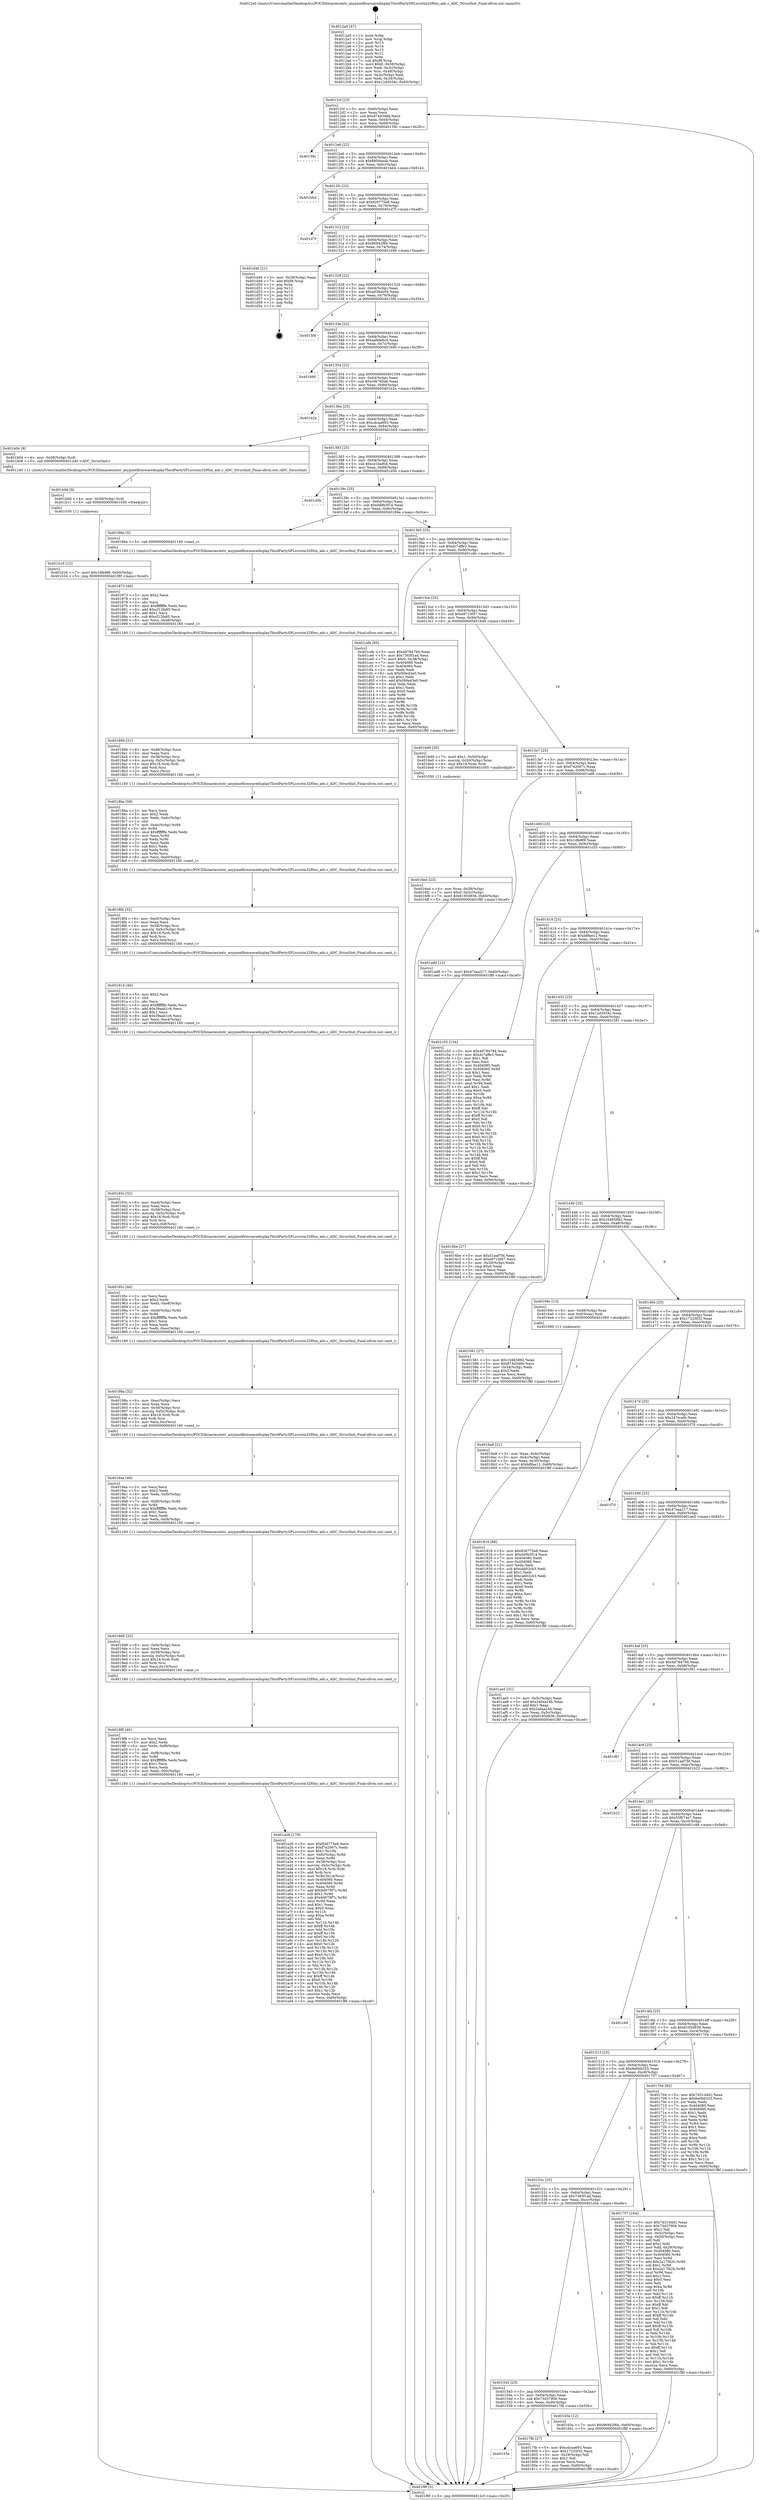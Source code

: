 digraph "0x4012a0" {
  label = "0x4012a0 (/mnt/c/Users/mathe/Desktop/tcc/POCII/binaries/extr_anypixelfirmwaredisplayThirdPartySPLsrcstm32f0xx_adc.c_ADC_StructInit_Final-ollvm.out::main(0))"
  labelloc = "t"
  node[shape=record]

  Entry [label="",width=0.3,height=0.3,shape=circle,fillcolor=black,style=filled]
  "0x4012cf" [label="{
     0x4012cf [23]\l
     | [instrs]\l
     &nbsp;&nbsp;0x4012cf \<+3\>: mov -0x60(%rbp),%eax\l
     &nbsp;&nbsp;0x4012d2 \<+2\>: mov %eax,%ecx\l
     &nbsp;&nbsp;0x4012d4 \<+6\>: sub $0x874d346b,%ecx\l
     &nbsp;&nbsp;0x4012da \<+3\>: mov %eax,-0x64(%rbp)\l
     &nbsp;&nbsp;0x4012dd \<+3\>: mov %ecx,-0x68(%rbp)\l
     &nbsp;&nbsp;0x4012e0 \<+6\>: je 000000000040159c \<main+0x2fc\>\l
  }"]
  "0x40159c" [label="{
     0x40159c\l
  }", style=dashed]
  "0x4012e6" [label="{
     0x4012e6 [22]\l
     | [instrs]\l
     &nbsp;&nbsp;0x4012e6 \<+5\>: jmp 00000000004012eb \<main+0x4b\>\l
     &nbsp;&nbsp;0x4012eb \<+3\>: mov -0x64(%rbp),%eax\l
     &nbsp;&nbsp;0x4012ee \<+5\>: sub $0x8809aeab,%eax\l
     &nbsp;&nbsp;0x4012f3 \<+3\>: mov %eax,-0x6c(%rbp)\l
     &nbsp;&nbsp;0x4012f6 \<+6\>: je 0000000000401bb4 \<main+0x914\>\l
  }"]
  Exit [label="",width=0.3,height=0.3,shape=circle,fillcolor=black,style=filled,peripheries=2]
  "0x401bb4" [label="{
     0x401bb4\l
  }", style=dashed]
  "0x4012fc" [label="{
     0x4012fc [22]\l
     | [instrs]\l
     &nbsp;&nbsp;0x4012fc \<+5\>: jmp 0000000000401301 \<main+0x61\>\l
     &nbsp;&nbsp;0x401301 \<+3\>: mov -0x64(%rbp),%eax\l
     &nbsp;&nbsp;0x401304 \<+5\>: sub $0x926775e8,%eax\l
     &nbsp;&nbsp;0x401309 \<+3\>: mov %eax,-0x70(%rbp)\l
     &nbsp;&nbsp;0x40130c \<+6\>: je 0000000000401d7f \<main+0xadf\>\l
  }"]
  "0x401b16" [label="{
     0x401b16 [12]\l
     | [instrs]\l
     &nbsp;&nbsp;0x401b16 \<+7\>: movl $0x1dfe8f9,-0x60(%rbp)\l
     &nbsp;&nbsp;0x401b1d \<+5\>: jmp 0000000000401f8f \<main+0xcef\>\l
  }"]
  "0x401d7f" [label="{
     0x401d7f\l
  }", style=dashed]
  "0x401312" [label="{
     0x401312 [22]\l
     | [instrs]\l
     &nbsp;&nbsp;0x401312 \<+5\>: jmp 0000000000401317 \<main+0x77\>\l
     &nbsp;&nbsp;0x401317 \<+3\>: mov -0x64(%rbp),%eax\l
     &nbsp;&nbsp;0x40131a \<+5\>: sub $0x96942f6b,%eax\l
     &nbsp;&nbsp;0x40131f \<+3\>: mov %eax,-0x74(%rbp)\l
     &nbsp;&nbsp;0x401322 \<+6\>: je 0000000000401d46 \<main+0xaa6\>\l
  }"]
  "0x401b0d" [label="{
     0x401b0d [9]\l
     | [instrs]\l
     &nbsp;&nbsp;0x401b0d \<+4\>: mov -0x58(%rbp),%rdi\l
     &nbsp;&nbsp;0x401b11 \<+5\>: call 0000000000401030 \<free@plt\>\l
     | [calls]\l
     &nbsp;&nbsp;0x401030 \{1\} (unknown)\l
  }"]
  "0x401d46" [label="{
     0x401d46 [21]\l
     | [instrs]\l
     &nbsp;&nbsp;0x401d46 \<+3\>: mov -0x38(%rbp),%eax\l
     &nbsp;&nbsp;0x401d49 \<+7\>: add $0xf8,%rsp\l
     &nbsp;&nbsp;0x401d50 \<+1\>: pop %rbx\l
     &nbsp;&nbsp;0x401d51 \<+2\>: pop %r12\l
     &nbsp;&nbsp;0x401d53 \<+2\>: pop %r13\l
     &nbsp;&nbsp;0x401d55 \<+2\>: pop %r14\l
     &nbsp;&nbsp;0x401d57 \<+2\>: pop %r15\l
     &nbsp;&nbsp;0x401d59 \<+1\>: pop %rbp\l
     &nbsp;&nbsp;0x401d5a \<+1\>: ret\l
  }"]
  "0x401328" [label="{
     0x401328 [22]\l
     | [instrs]\l
     &nbsp;&nbsp;0x401328 \<+5\>: jmp 000000000040132d \<main+0x8d\>\l
     &nbsp;&nbsp;0x40132d \<+3\>: mov -0x64(%rbp),%eax\l
     &nbsp;&nbsp;0x401330 \<+5\>: sub $0xa038ab04,%eax\l
     &nbsp;&nbsp;0x401335 \<+3\>: mov %eax,-0x78(%rbp)\l
     &nbsp;&nbsp;0x401338 \<+6\>: je 00000000004015f4 \<main+0x354\>\l
  }"]
  "0x401a26" [label="{
     0x401a26 [179]\l
     | [instrs]\l
     &nbsp;&nbsp;0x401a26 \<+5\>: mov $0x926775e8,%ecx\l
     &nbsp;&nbsp;0x401a2b \<+5\>: mov $0xf7e2067c,%edx\l
     &nbsp;&nbsp;0x401a30 \<+3\>: mov $0x1,%r10b\l
     &nbsp;&nbsp;0x401a33 \<+7\>: mov -0xfc(%rbp),%r8d\l
     &nbsp;&nbsp;0x401a3a \<+4\>: imul %eax,%r8d\l
     &nbsp;&nbsp;0x401a3e \<+4\>: mov -0x58(%rbp),%rsi\l
     &nbsp;&nbsp;0x401a42 \<+4\>: movslq -0x5c(%rbp),%rdi\l
     &nbsp;&nbsp;0x401a46 \<+4\>: imul $0x18,%rdi,%rdi\l
     &nbsp;&nbsp;0x401a4a \<+3\>: add %rdi,%rsi\l
     &nbsp;&nbsp;0x401a4d \<+4\>: mov %r8d,0x14(%rsi)\l
     &nbsp;&nbsp;0x401a51 \<+7\>: mov 0x404080,%eax\l
     &nbsp;&nbsp;0x401a58 \<+8\>: mov 0x404060,%r8d\l
     &nbsp;&nbsp;0x401a60 \<+3\>: mov %eax,%r9d\l
     &nbsp;&nbsp;0x401a63 \<+7\>: add $0x6d079f7c,%r9d\l
     &nbsp;&nbsp;0x401a6a \<+4\>: sub $0x1,%r9d\l
     &nbsp;&nbsp;0x401a6e \<+7\>: sub $0x6d079f7c,%r9d\l
     &nbsp;&nbsp;0x401a75 \<+4\>: imul %r9d,%eax\l
     &nbsp;&nbsp;0x401a79 \<+3\>: and $0x1,%eax\l
     &nbsp;&nbsp;0x401a7c \<+3\>: cmp $0x0,%eax\l
     &nbsp;&nbsp;0x401a7f \<+4\>: sete %r11b\l
     &nbsp;&nbsp;0x401a83 \<+4\>: cmp $0xa,%r8d\l
     &nbsp;&nbsp;0x401a87 \<+3\>: setl %bl\l
     &nbsp;&nbsp;0x401a8a \<+3\>: mov %r11b,%r14b\l
     &nbsp;&nbsp;0x401a8d \<+4\>: xor $0xff,%r14b\l
     &nbsp;&nbsp;0x401a91 \<+3\>: mov %bl,%r15b\l
     &nbsp;&nbsp;0x401a94 \<+4\>: xor $0xff,%r15b\l
     &nbsp;&nbsp;0x401a98 \<+4\>: xor $0x0,%r10b\l
     &nbsp;&nbsp;0x401a9c \<+3\>: mov %r14b,%r12b\l
     &nbsp;&nbsp;0x401a9f \<+4\>: and $0x0,%r12b\l
     &nbsp;&nbsp;0x401aa3 \<+3\>: and %r10b,%r11b\l
     &nbsp;&nbsp;0x401aa6 \<+3\>: mov %r15b,%r13b\l
     &nbsp;&nbsp;0x401aa9 \<+4\>: and $0x0,%r13b\l
     &nbsp;&nbsp;0x401aad \<+3\>: and %r10b,%bl\l
     &nbsp;&nbsp;0x401ab0 \<+3\>: or %r11b,%r12b\l
     &nbsp;&nbsp;0x401ab3 \<+3\>: or %bl,%r13b\l
     &nbsp;&nbsp;0x401ab6 \<+3\>: xor %r13b,%r12b\l
     &nbsp;&nbsp;0x401ab9 \<+3\>: or %r15b,%r14b\l
     &nbsp;&nbsp;0x401abc \<+4\>: xor $0xff,%r14b\l
     &nbsp;&nbsp;0x401ac0 \<+4\>: or $0x0,%r10b\l
     &nbsp;&nbsp;0x401ac4 \<+3\>: and %r10b,%r14b\l
     &nbsp;&nbsp;0x401ac7 \<+3\>: or %r14b,%r12b\l
     &nbsp;&nbsp;0x401aca \<+4\>: test $0x1,%r12b\l
     &nbsp;&nbsp;0x401ace \<+3\>: cmovne %edx,%ecx\l
     &nbsp;&nbsp;0x401ad1 \<+3\>: mov %ecx,-0x60(%rbp)\l
     &nbsp;&nbsp;0x401ad4 \<+5\>: jmp 0000000000401f8f \<main+0xcef\>\l
  }"]
  "0x4015f4" [label="{
     0x4015f4\l
  }", style=dashed]
  "0x40133e" [label="{
     0x40133e [22]\l
     | [instrs]\l
     &nbsp;&nbsp;0x40133e \<+5\>: jmp 0000000000401343 \<main+0xa3\>\l
     &nbsp;&nbsp;0x401343 \<+3\>: mov -0x64(%rbp),%eax\l
     &nbsp;&nbsp;0x401346 \<+5\>: sub $0xaa9da6c4,%eax\l
     &nbsp;&nbsp;0x40134b \<+3\>: mov %eax,-0x7c(%rbp)\l
     &nbsp;&nbsp;0x40134e \<+6\>: je 0000000000401690 \<main+0x3f0\>\l
  }"]
  "0x4019f8" [label="{
     0x4019f8 [46]\l
     | [instrs]\l
     &nbsp;&nbsp;0x4019f8 \<+2\>: xor %ecx,%ecx\l
     &nbsp;&nbsp;0x4019fa \<+5\>: mov $0x2,%edx\l
     &nbsp;&nbsp;0x4019ff \<+6\>: mov %edx,-0xf8(%rbp)\l
     &nbsp;&nbsp;0x401a05 \<+1\>: cltd\l
     &nbsp;&nbsp;0x401a06 \<+7\>: mov -0xf8(%rbp),%r8d\l
     &nbsp;&nbsp;0x401a0d \<+3\>: idiv %r8d\l
     &nbsp;&nbsp;0x401a10 \<+6\>: imul $0xfffffffe,%edx,%edx\l
     &nbsp;&nbsp;0x401a16 \<+3\>: sub $0x1,%ecx\l
     &nbsp;&nbsp;0x401a19 \<+2\>: sub %ecx,%edx\l
     &nbsp;&nbsp;0x401a1b \<+6\>: mov %edx,-0xfc(%rbp)\l
     &nbsp;&nbsp;0x401a21 \<+5\>: call 0000000000401160 \<next_i\>\l
     | [calls]\l
     &nbsp;&nbsp;0x401160 \{1\} (/mnt/c/Users/mathe/Desktop/tcc/POCII/binaries/extr_anypixelfirmwaredisplayThirdPartySPLsrcstm32f0xx_adc.c_ADC_StructInit_Final-ollvm.out::next_i)\l
  }"]
  "0x401690" [label="{
     0x401690\l
  }", style=dashed]
  "0x401354" [label="{
     0x401354 [22]\l
     | [instrs]\l
     &nbsp;&nbsp;0x401354 \<+5\>: jmp 0000000000401359 \<main+0xb9\>\l
     &nbsp;&nbsp;0x401359 \<+3\>: mov -0x64(%rbp),%eax\l
     &nbsp;&nbsp;0x40135c \<+5\>: sub $0xc6b785eb,%eax\l
     &nbsp;&nbsp;0x401361 \<+3\>: mov %eax,-0x80(%rbp)\l
     &nbsp;&nbsp;0x401364 \<+6\>: je 0000000000401b2e \<main+0x88e\>\l
  }"]
  "0x4019d8" [label="{
     0x4019d8 [32]\l
     | [instrs]\l
     &nbsp;&nbsp;0x4019d8 \<+6\>: mov -0xf4(%rbp),%ecx\l
     &nbsp;&nbsp;0x4019de \<+3\>: imul %eax,%ecx\l
     &nbsp;&nbsp;0x4019e1 \<+4\>: mov -0x58(%rbp),%rsi\l
     &nbsp;&nbsp;0x4019e5 \<+4\>: movslq -0x5c(%rbp),%rdi\l
     &nbsp;&nbsp;0x4019e9 \<+4\>: imul $0x18,%rdi,%rdi\l
     &nbsp;&nbsp;0x4019ed \<+3\>: add %rdi,%rsi\l
     &nbsp;&nbsp;0x4019f0 \<+3\>: mov %ecx,0x10(%rsi)\l
     &nbsp;&nbsp;0x4019f3 \<+5\>: call 0000000000401160 \<next_i\>\l
     | [calls]\l
     &nbsp;&nbsp;0x401160 \{1\} (/mnt/c/Users/mathe/Desktop/tcc/POCII/binaries/extr_anypixelfirmwaredisplayThirdPartySPLsrcstm32f0xx_adc.c_ADC_StructInit_Final-ollvm.out::next_i)\l
  }"]
  "0x401b2e" [label="{
     0x401b2e\l
  }", style=dashed]
  "0x40136a" [label="{
     0x40136a [25]\l
     | [instrs]\l
     &nbsp;&nbsp;0x40136a \<+5\>: jmp 000000000040136f \<main+0xcf\>\l
     &nbsp;&nbsp;0x40136f \<+3\>: mov -0x64(%rbp),%eax\l
     &nbsp;&nbsp;0x401372 \<+5\>: sub $0xcdcaa693,%eax\l
     &nbsp;&nbsp;0x401377 \<+6\>: mov %eax,-0x84(%rbp)\l
     &nbsp;&nbsp;0x40137d \<+6\>: je 0000000000401b04 \<main+0x864\>\l
  }"]
  "0x4019aa" [label="{
     0x4019aa [46]\l
     | [instrs]\l
     &nbsp;&nbsp;0x4019aa \<+2\>: xor %ecx,%ecx\l
     &nbsp;&nbsp;0x4019ac \<+5\>: mov $0x2,%edx\l
     &nbsp;&nbsp;0x4019b1 \<+6\>: mov %edx,-0xf0(%rbp)\l
     &nbsp;&nbsp;0x4019b7 \<+1\>: cltd\l
     &nbsp;&nbsp;0x4019b8 \<+7\>: mov -0xf0(%rbp),%r8d\l
     &nbsp;&nbsp;0x4019bf \<+3\>: idiv %r8d\l
     &nbsp;&nbsp;0x4019c2 \<+6\>: imul $0xfffffffe,%edx,%edx\l
     &nbsp;&nbsp;0x4019c8 \<+3\>: sub $0x1,%ecx\l
     &nbsp;&nbsp;0x4019cb \<+2\>: sub %ecx,%edx\l
     &nbsp;&nbsp;0x4019cd \<+6\>: mov %edx,-0xf4(%rbp)\l
     &nbsp;&nbsp;0x4019d3 \<+5\>: call 0000000000401160 \<next_i\>\l
     | [calls]\l
     &nbsp;&nbsp;0x401160 \{1\} (/mnt/c/Users/mathe/Desktop/tcc/POCII/binaries/extr_anypixelfirmwaredisplayThirdPartySPLsrcstm32f0xx_adc.c_ADC_StructInit_Final-ollvm.out::next_i)\l
  }"]
  "0x401b04" [label="{
     0x401b04 [9]\l
     | [instrs]\l
     &nbsp;&nbsp;0x401b04 \<+4\>: mov -0x58(%rbp),%rdi\l
     &nbsp;&nbsp;0x401b08 \<+5\>: call 0000000000401240 \<ADC_StructInit\>\l
     | [calls]\l
     &nbsp;&nbsp;0x401240 \{1\} (/mnt/c/Users/mathe/Desktop/tcc/POCII/binaries/extr_anypixelfirmwaredisplayThirdPartySPLsrcstm32f0xx_adc.c_ADC_StructInit_Final-ollvm.out::ADC_StructInit)\l
  }"]
  "0x401383" [label="{
     0x401383 [25]\l
     | [instrs]\l
     &nbsp;&nbsp;0x401383 \<+5\>: jmp 0000000000401388 \<main+0xe8\>\l
     &nbsp;&nbsp;0x401388 \<+3\>: mov -0x64(%rbp),%eax\l
     &nbsp;&nbsp;0x40138b \<+5\>: sub $0xce1ba9cb,%eax\l
     &nbsp;&nbsp;0x401390 \<+6\>: mov %eax,-0x88(%rbp)\l
     &nbsp;&nbsp;0x401396 \<+6\>: je 0000000000401d5b \<main+0xabb\>\l
  }"]
  "0x40198a" [label="{
     0x40198a [32]\l
     | [instrs]\l
     &nbsp;&nbsp;0x40198a \<+6\>: mov -0xec(%rbp),%ecx\l
     &nbsp;&nbsp;0x401990 \<+3\>: imul %eax,%ecx\l
     &nbsp;&nbsp;0x401993 \<+4\>: mov -0x58(%rbp),%rsi\l
     &nbsp;&nbsp;0x401997 \<+4\>: movslq -0x5c(%rbp),%rdi\l
     &nbsp;&nbsp;0x40199b \<+4\>: imul $0x18,%rdi,%rdi\l
     &nbsp;&nbsp;0x40199f \<+3\>: add %rdi,%rsi\l
     &nbsp;&nbsp;0x4019a2 \<+3\>: mov %ecx,0xc(%rsi)\l
     &nbsp;&nbsp;0x4019a5 \<+5\>: call 0000000000401160 \<next_i\>\l
     | [calls]\l
     &nbsp;&nbsp;0x401160 \{1\} (/mnt/c/Users/mathe/Desktop/tcc/POCII/binaries/extr_anypixelfirmwaredisplayThirdPartySPLsrcstm32f0xx_adc.c_ADC_StructInit_Final-ollvm.out::next_i)\l
  }"]
  "0x401d5b" [label="{
     0x401d5b\l
  }", style=dashed]
  "0x40139c" [label="{
     0x40139c [25]\l
     | [instrs]\l
     &nbsp;&nbsp;0x40139c \<+5\>: jmp 00000000004013a1 \<main+0x101\>\l
     &nbsp;&nbsp;0x4013a1 \<+3\>: mov -0x64(%rbp),%eax\l
     &nbsp;&nbsp;0x4013a4 \<+5\>: sub $0xd49b5f14,%eax\l
     &nbsp;&nbsp;0x4013a9 \<+6\>: mov %eax,-0x8c(%rbp)\l
     &nbsp;&nbsp;0x4013af \<+6\>: je 000000000040186e \<main+0x5ce\>\l
  }"]
  "0x40195c" [label="{
     0x40195c [46]\l
     | [instrs]\l
     &nbsp;&nbsp;0x40195c \<+2\>: xor %ecx,%ecx\l
     &nbsp;&nbsp;0x40195e \<+5\>: mov $0x2,%edx\l
     &nbsp;&nbsp;0x401963 \<+6\>: mov %edx,-0xe8(%rbp)\l
     &nbsp;&nbsp;0x401969 \<+1\>: cltd\l
     &nbsp;&nbsp;0x40196a \<+7\>: mov -0xe8(%rbp),%r8d\l
     &nbsp;&nbsp;0x401971 \<+3\>: idiv %r8d\l
     &nbsp;&nbsp;0x401974 \<+6\>: imul $0xfffffffe,%edx,%edx\l
     &nbsp;&nbsp;0x40197a \<+3\>: sub $0x1,%ecx\l
     &nbsp;&nbsp;0x40197d \<+2\>: sub %ecx,%edx\l
     &nbsp;&nbsp;0x40197f \<+6\>: mov %edx,-0xec(%rbp)\l
     &nbsp;&nbsp;0x401985 \<+5\>: call 0000000000401160 \<next_i\>\l
     | [calls]\l
     &nbsp;&nbsp;0x401160 \{1\} (/mnt/c/Users/mathe/Desktop/tcc/POCII/binaries/extr_anypixelfirmwaredisplayThirdPartySPLsrcstm32f0xx_adc.c_ADC_StructInit_Final-ollvm.out::next_i)\l
  }"]
  "0x40186e" [label="{
     0x40186e [5]\l
     | [instrs]\l
     &nbsp;&nbsp;0x40186e \<+5\>: call 0000000000401160 \<next_i\>\l
     | [calls]\l
     &nbsp;&nbsp;0x401160 \{1\} (/mnt/c/Users/mathe/Desktop/tcc/POCII/binaries/extr_anypixelfirmwaredisplayThirdPartySPLsrcstm32f0xx_adc.c_ADC_StructInit_Final-ollvm.out::next_i)\l
  }"]
  "0x4013b5" [label="{
     0x4013b5 [25]\l
     | [instrs]\l
     &nbsp;&nbsp;0x4013b5 \<+5\>: jmp 00000000004013ba \<main+0x11a\>\l
     &nbsp;&nbsp;0x4013ba \<+3\>: mov -0x64(%rbp),%eax\l
     &nbsp;&nbsp;0x4013bd \<+5\>: sub $0xdc7affe3,%eax\l
     &nbsp;&nbsp;0x4013c2 \<+6\>: mov %eax,-0x90(%rbp)\l
     &nbsp;&nbsp;0x4013c8 \<+6\>: je 0000000000401cdb \<main+0xa3b\>\l
  }"]
  "0x40193c" [label="{
     0x40193c [32]\l
     | [instrs]\l
     &nbsp;&nbsp;0x40193c \<+6\>: mov -0xe4(%rbp),%ecx\l
     &nbsp;&nbsp;0x401942 \<+3\>: imul %eax,%ecx\l
     &nbsp;&nbsp;0x401945 \<+4\>: mov -0x58(%rbp),%rsi\l
     &nbsp;&nbsp;0x401949 \<+4\>: movslq -0x5c(%rbp),%rdi\l
     &nbsp;&nbsp;0x40194d \<+4\>: imul $0x18,%rdi,%rdi\l
     &nbsp;&nbsp;0x401951 \<+3\>: add %rdi,%rsi\l
     &nbsp;&nbsp;0x401954 \<+3\>: mov %ecx,0x8(%rsi)\l
     &nbsp;&nbsp;0x401957 \<+5\>: call 0000000000401160 \<next_i\>\l
     | [calls]\l
     &nbsp;&nbsp;0x401160 \{1\} (/mnt/c/Users/mathe/Desktop/tcc/POCII/binaries/extr_anypixelfirmwaredisplayThirdPartySPLsrcstm32f0xx_adc.c_ADC_StructInit_Final-ollvm.out::next_i)\l
  }"]
  "0x401cdb" [label="{
     0x401cdb [95]\l
     | [instrs]\l
     &nbsp;&nbsp;0x401cdb \<+5\>: mov $0x48784794,%eax\l
     &nbsp;&nbsp;0x401ce0 \<+5\>: mov $0x7365f1ad,%ecx\l
     &nbsp;&nbsp;0x401ce5 \<+7\>: movl $0x0,-0x38(%rbp)\l
     &nbsp;&nbsp;0x401cec \<+7\>: mov 0x404080,%edx\l
     &nbsp;&nbsp;0x401cf3 \<+7\>: mov 0x404060,%esi\l
     &nbsp;&nbsp;0x401cfa \<+2\>: mov %edx,%edi\l
     &nbsp;&nbsp;0x401cfc \<+6\>: sub $0xf49e43e0,%edi\l
     &nbsp;&nbsp;0x401d02 \<+3\>: sub $0x1,%edi\l
     &nbsp;&nbsp;0x401d05 \<+6\>: add $0xf49e43e0,%edi\l
     &nbsp;&nbsp;0x401d0b \<+3\>: imul %edi,%edx\l
     &nbsp;&nbsp;0x401d0e \<+3\>: and $0x1,%edx\l
     &nbsp;&nbsp;0x401d11 \<+3\>: cmp $0x0,%edx\l
     &nbsp;&nbsp;0x401d14 \<+4\>: sete %r8b\l
     &nbsp;&nbsp;0x401d18 \<+3\>: cmp $0xa,%esi\l
     &nbsp;&nbsp;0x401d1b \<+4\>: setl %r9b\l
     &nbsp;&nbsp;0x401d1f \<+3\>: mov %r8b,%r10b\l
     &nbsp;&nbsp;0x401d22 \<+3\>: and %r9b,%r10b\l
     &nbsp;&nbsp;0x401d25 \<+3\>: xor %r9b,%r8b\l
     &nbsp;&nbsp;0x401d28 \<+3\>: or %r8b,%r10b\l
     &nbsp;&nbsp;0x401d2b \<+4\>: test $0x1,%r10b\l
     &nbsp;&nbsp;0x401d2f \<+3\>: cmovne %ecx,%eax\l
     &nbsp;&nbsp;0x401d32 \<+3\>: mov %eax,-0x60(%rbp)\l
     &nbsp;&nbsp;0x401d35 \<+5\>: jmp 0000000000401f8f \<main+0xcef\>\l
  }"]
  "0x4013ce" [label="{
     0x4013ce [25]\l
     | [instrs]\l
     &nbsp;&nbsp;0x4013ce \<+5\>: jmp 00000000004013d3 \<main+0x133\>\l
     &nbsp;&nbsp;0x4013d3 \<+3\>: mov -0x64(%rbp),%eax\l
     &nbsp;&nbsp;0x4013d6 \<+5\>: sub $0xe9710f47,%eax\l
     &nbsp;&nbsp;0x4013db \<+6\>: mov %eax,-0x94(%rbp)\l
     &nbsp;&nbsp;0x4013e1 \<+6\>: je 00000000004016d9 \<main+0x439\>\l
  }"]
  "0x401914" [label="{
     0x401914 [40]\l
     | [instrs]\l
     &nbsp;&nbsp;0x401914 \<+5\>: mov $0x2,%ecx\l
     &nbsp;&nbsp;0x401919 \<+1\>: cltd\l
     &nbsp;&nbsp;0x40191a \<+2\>: idiv %ecx\l
     &nbsp;&nbsp;0x40191c \<+6\>: imul $0xfffffffe,%edx,%ecx\l
     &nbsp;&nbsp;0x401922 \<+6\>: add $0x39aab1c6,%ecx\l
     &nbsp;&nbsp;0x401928 \<+3\>: add $0x1,%ecx\l
     &nbsp;&nbsp;0x40192b \<+6\>: sub $0x39aab1c6,%ecx\l
     &nbsp;&nbsp;0x401931 \<+6\>: mov %ecx,-0xe4(%rbp)\l
     &nbsp;&nbsp;0x401937 \<+5\>: call 0000000000401160 \<next_i\>\l
     | [calls]\l
     &nbsp;&nbsp;0x401160 \{1\} (/mnt/c/Users/mathe/Desktop/tcc/POCII/binaries/extr_anypixelfirmwaredisplayThirdPartySPLsrcstm32f0xx_adc.c_ADC_StructInit_Final-ollvm.out::next_i)\l
  }"]
  "0x4016d9" [label="{
     0x4016d9 [20]\l
     | [instrs]\l
     &nbsp;&nbsp;0x4016d9 \<+7\>: movl $0x1,-0x50(%rbp)\l
     &nbsp;&nbsp;0x4016e0 \<+4\>: movslq -0x50(%rbp),%rax\l
     &nbsp;&nbsp;0x4016e4 \<+4\>: imul $0x18,%rax,%rdi\l
     &nbsp;&nbsp;0x4016e8 \<+5\>: call 0000000000401050 \<malloc@plt\>\l
     | [calls]\l
     &nbsp;&nbsp;0x401050 \{1\} (unknown)\l
  }"]
  "0x4013e7" [label="{
     0x4013e7 [25]\l
     | [instrs]\l
     &nbsp;&nbsp;0x4013e7 \<+5\>: jmp 00000000004013ec \<main+0x14c\>\l
     &nbsp;&nbsp;0x4013ec \<+3\>: mov -0x64(%rbp),%eax\l
     &nbsp;&nbsp;0x4013ef \<+5\>: sub $0xf7e2067c,%eax\l
     &nbsp;&nbsp;0x4013f4 \<+6\>: mov %eax,-0x98(%rbp)\l
     &nbsp;&nbsp;0x4013fa \<+6\>: je 0000000000401ad9 \<main+0x839\>\l
  }"]
  "0x4018f4" [label="{
     0x4018f4 [32]\l
     | [instrs]\l
     &nbsp;&nbsp;0x4018f4 \<+6\>: mov -0xe0(%rbp),%ecx\l
     &nbsp;&nbsp;0x4018fa \<+3\>: imul %eax,%ecx\l
     &nbsp;&nbsp;0x4018fd \<+4\>: mov -0x58(%rbp),%rsi\l
     &nbsp;&nbsp;0x401901 \<+4\>: movslq -0x5c(%rbp),%rdi\l
     &nbsp;&nbsp;0x401905 \<+4\>: imul $0x18,%rdi,%rdi\l
     &nbsp;&nbsp;0x401909 \<+3\>: add %rdi,%rsi\l
     &nbsp;&nbsp;0x40190c \<+3\>: mov %ecx,0x4(%rsi)\l
     &nbsp;&nbsp;0x40190f \<+5\>: call 0000000000401160 \<next_i\>\l
     | [calls]\l
     &nbsp;&nbsp;0x401160 \{1\} (/mnt/c/Users/mathe/Desktop/tcc/POCII/binaries/extr_anypixelfirmwaredisplayThirdPartySPLsrcstm32f0xx_adc.c_ADC_StructInit_Final-ollvm.out::next_i)\l
  }"]
  "0x401ad9" [label="{
     0x401ad9 [12]\l
     | [instrs]\l
     &nbsp;&nbsp;0x401ad9 \<+7\>: movl $0x47eaa217,-0x60(%rbp)\l
     &nbsp;&nbsp;0x401ae0 \<+5\>: jmp 0000000000401f8f \<main+0xcef\>\l
  }"]
  "0x401400" [label="{
     0x401400 [25]\l
     | [instrs]\l
     &nbsp;&nbsp;0x401400 \<+5\>: jmp 0000000000401405 \<main+0x165\>\l
     &nbsp;&nbsp;0x401405 \<+3\>: mov -0x64(%rbp),%eax\l
     &nbsp;&nbsp;0x401408 \<+5\>: sub $0x1dfe8f9,%eax\l
     &nbsp;&nbsp;0x40140d \<+6\>: mov %eax,-0x9c(%rbp)\l
     &nbsp;&nbsp;0x401413 \<+6\>: je 0000000000401c55 \<main+0x9b5\>\l
  }"]
  "0x4018ba" [label="{
     0x4018ba [58]\l
     | [instrs]\l
     &nbsp;&nbsp;0x4018ba \<+2\>: xor %ecx,%ecx\l
     &nbsp;&nbsp;0x4018bc \<+5\>: mov $0x2,%edx\l
     &nbsp;&nbsp;0x4018c1 \<+6\>: mov %edx,-0xdc(%rbp)\l
     &nbsp;&nbsp;0x4018c7 \<+1\>: cltd\l
     &nbsp;&nbsp;0x4018c8 \<+7\>: mov -0xdc(%rbp),%r8d\l
     &nbsp;&nbsp;0x4018cf \<+3\>: idiv %r8d\l
     &nbsp;&nbsp;0x4018d2 \<+6\>: imul $0xfffffffe,%edx,%edx\l
     &nbsp;&nbsp;0x4018d8 \<+3\>: mov %ecx,%r9d\l
     &nbsp;&nbsp;0x4018db \<+3\>: sub %edx,%r9d\l
     &nbsp;&nbsp;0x4018de \<+2\>: mov %ecx,%edx\l
     &nbsp;&nbsp;0x4018e0 \<+3\>: sub $0x1,%edx\l
     &nbsp;&nbsp;0x4018e3 \<+3\>: add %edx,%r9d\l
     &nbsp;&nbsp;0x4018e6 \<+3\>: sub %r9d,%ecx\l
     &nbsp;&nbsp;0x4018e9 \<+6\>: mov %ecx,-0xe0(%rbp)\l
     &nbsp;&nbsp;0x4018ef \<+5\>: call 0000000000401160 \<next_i\>\l
     | [calls]\l
     &nbsp;&nbsp;0x401160 \{1\} (/mnt/c/Users/mathe/Desktop/tcc/POCII/binaries/extr_anypixelfirmwaredisplayThirdPartySPLsrcstm32f0xx_adc.c_ADC_StructInit_Final-ollvm.out::next_i)\l
  }"]
  "0x401c55" [label="{
     0x401c55 [134]\l
     | [instrs]\l
     &nbsp;&nbsp;0x401c55 \<+5\>: mov $0x48784794,%eax\l
     &nbsp;&nbsp;0x401c5a \<+5\>: mov $0xdc7affe3,%ecx\l
     &nbsp;&nbsp;0x401c5f \<+2\>: mov $0x1,%dl\l
     &nbsp;&nbsp;0x401c61 \<+2\>: xor %esi,%esi\l
     &nbsp;&nbsp;0x401c63 \<+7\>: mov 0x404080,%edi\l
     &nbsp;&nbsp;0x401c6a \<+8\>: mov 0x404060,%r8d\l
     &nbsp;&nbsp;0x401c72 \<+3\>: sub $0x1,%esi\l
     &nbsp;&nbsp;0x401c75 \<+3\>: mov %edi,%r9d\l
     &nbsp;&nbsp;0x401c78 \<+3\>: add %esi,%r9d\l
     &nbsp;&nbsp;0x401c7b \<+4\>: imul %r9d,%edi\l
     &nbsp;&nbsp;0x401c7f \<+3\>: and $0x1,%edi\l
     &nbsp;&nbsp;0x401c82 \<+3\>: cmp $0x0,%edi\l
     &nbsp;&nbsp;0x401c85 \<+4\>: sete %r10b\l
     &nbsp;&nbsp;0x401c89 \<+4\>: cmp $0xa,%r8d\l
     &nbsp;&nbsp;0x401c8d \<+4\>: setl %r11b\l
     &nbsp;&nbsp;0x401c91 \<+3\>: mov %r10b,%bl\l
     &nbsp;&nbsp;0x401c94 \<+3\>: xor $0xff,%bl\l
     &nbsp;&nbsp;0x401c97 \<+3\>: mov %r11b,%r14b\l
     &nbsp;&nbsp;0x401c9a \<+4\>: xor $0xff,%r14b\l
     &nbsp;&nbsp;0x401c9e \<+3\>: xor $0x0,%dl\l
     &nbsp;&nbsp;0x401ca1 \<+3\>: mov %bl,%r15b\l
     &nbsp;&nbsp;0x401ca4 \<+4\>: and $0x0,%r15b\l
     &nbsp;&nbsp;0x401ca8 \<+3\>: and %dl,%r10b\l
     &nbsp;&nbsp;0x401cab \<+3\>: mov %r14b,%r12b\l
     &nbsp;&nbsp;0x401cae \<+4\>: and $0x0,%r12b\l
     &nbsp;&nbsp;0x401cb2 \<+3\>: and %dl,%r11b\l
     &nbsp;&nbsp;0x401cb5 \<+3\>: or %r10b,%r15b\l
     &nbsp;&nbsp;0x401cb8 \<+3\>: or %r11b,%r12b\l
     &nbsp;&nbsp;0x401cbb \<+3\>: xor %r12b,%r15b\l
     &nbsp;&nbsp;0x401cbe \<+3\>: or %r14b,%bl\l
     &nbsp;&nbsp;0x401cc1 \<+3\>: xor $0xff,%bl\l
     &nbsp;&nbsp;0x401cc4 \<+3\>: or $0x0,%dl\l
     &nbsp;&nbsp;0x401cc7 \<+2\>: and %dl,%bl\l
     &nbsp;&nbsp;0x401cc9 \<+3\>: or %bl,%r15b\l
     &nbsp;&nbsp;0x401ccc \<+4\>: test $0x1,%r15b\l
     &nbsp;&nbsp;0x401cd0 \<+3\>: cmovne %ecx,%eax\l
     &nbsp;&nbsp;0x401cd3 \<+3\>: mov %eax,-0x60(%rbp)\l
     &nbsp;&nbsp;0x401cd6 \<+5\>: jmp 0000000000401f8f \<main+0xcef\>\l
  }"]
  "0x401419" [label="{
     0x401419 [25]\l
     | [instrs]\l
     &nbsp;&nbsp;0x401419 \<+5\>: jmp 000000000040141e \<main+0x17e\>\l
     &nbsp;&nbsp;0x40141e \<+3\>: mov -0x64(%rbp),%eax\l
     &nbsp;&nbsp;0x401421 \<+5\>: sub $0xb8fae12,%eax\l
     &nbsp;&nbsp;0x401426 \<+6\>: mov %eax,-0xa0(%rbp)\l
     &nbsp;&nbsp;0x40142c \<+6\>: je 00000000004016be \<main+0x41e\>\l
  }"]
  "0x40189b" [label="{
     0x40189b [31]\l
     | [instrs]\l
     &nbsp;&nbsp;0x40189b \<+6\>: mov -0xd8(%rbp),%ecx\l
     &nbsp;&nbsp;0x4018a1 \<+3\>: imul %eax,%ecx\l
     &nbsp;&nbsp;0x4018a4 \<+4\>: mov -0x58(%rbp),%rsi\l
     &nbsp;&nbsp;0x4018a8 \<+4\>: movslq -0x5c(%rbp),%rdi\l
     &nbsp;&nbsp;0x4018ac \<+4\>: imul $0x18,%rdi,%rdi\l
     &nbsp;&nbsp;0x4018b0 \<+3\>: add %rdi,%rsi\l
     &nbsp;&nbsp;0x4018b3 \<+2\>: mov %ecx,(%rsi)\l
     &nbsp;&nbsp;0x4018b5 \<+5\>: call 0000000000401160 \<next_i\>\l
     | [calls]\l
     &nbsp;&nbsp;0x401160 \{1\} (/mnt/c/Users/mathe/Desktop/tcc/POCII/binaries/extr_anypixelfirmwaredisplayThirdPartySPLsrcstm32f0xx_adc.c_ADC_StructInit_Final-ollvm.out::next_i)\l
  }"]
  "0x4016be" [label="{
     0x4016be [27]\l
     | [instrs]\l
     &nbsp;&nbsp;0x4016be \<+5\>: mov $0x51aaf7fd,%eax\l
     &nbsp;&nbsp;0x4016c3 \<+5\>: mov $0xe9710f47,%ecx\l
     &nbsp;&nbsp;0x4016c8 \<+3\>: mov -0x30(%rbp),%edx\l
     &nbsp;&nbsp;0x4016cb \<+3\>: cmp $0x0,%edx\l
     &nbsp;&nbsp;0x4016ce \<+3\>: cmove %ecx,%eax\l
     &nbsp;&nbsp;0x4016d1 \<+3\>: mov %eax,-0x60(%rbp)\l
     &nbsp;&nbsp;0x4016d4 \<+5\>: jmp 0000000000401f8f \<main+0xcef\>\l
  }"]
  "0x401432" [label="{
     0x401432 [25]\l
     | [instrs]\l
     &nbsp;&nbsp;0x401432 \<+5\>: jmp 0000000000401437 \<main+0x197\>\l
     &nbsp;&nbsp;0x401437 \<+3\>: mov -0x64(%rbp),%eax\l
     &nbsp;&nbsp;0x40143a \<+5\>: sub $0x12d3034c,%eax\l
     &nbsp;&nbsp;0x40143f \<+6\>: mov %eax,-0xa4(%rbp)\l
     &nbsp;&nbsp;0x401445 \<+6\>: je 0000000000401581 \<main+0x2e1\>\l
  }"]
  "0x401873" [label="{
     0x401873 [40]\l
     | [instrs]\l
     &nbsp;&nbsp;0x401873 \<+5\>: mov $0x2,%ecx\l
     &nbsp;&nbsp;0x401878 \<+1\>: cltd\l
     &nbsp;&nbsp;0x401879 \<+2\>: idiv %ecx\l
     &nbsp;&nbsp;0x40187b \<+6\>: imul $0xfffffffe,%edx,%ecx\l
     &nbsp;&nbsp;0x401881 \<+6\>: add $0xcf12fa85,%ecx\l
     &nbsp;&nbsp;0x401887 \<+3\>: add $0x1,%ecx\l
     &nbsp;&nbsp;0x40188a \<+6\>: sub $0xcf12fa85,%ecx\l
     &nbsp;&nbsp;0x401890 \<+6\>: mov %ecx,-0xd8(%rbp)\l
     &nbsp;&nbsp;0x401896 \<+5\>: call 0000000000401160 \<next_i\>\l
     | [calls]\l
     &nbsp;&nbsp;0x401160 \{1\} (/mnt/c/Users/mathe/Desktop/tcc/POCII/binaries/extr_anypixelfirmwaredisplayThirdPartySPLsrcstm32f0xx_adc.c_ADC_StructInit_Final-ollvm.out::next_i)\l
  }"]
  "0x401581" [label="{
     0x401581 [27]\l
     | [instrs]\l
     &nbsp;&nbsp;0x401581 \<+5\>: mov $0x16465882,%eax\l
     &nbsp;&nbsp;0x401586 \<+5\>: mov $0x874d346b,%ecx\l
     &nbsp;&nbsp;0x40158b \<+3\>: mov -0x34(%rbp),%edx\l
     &nbsp;&nbsp;0x40158e \<+3\>: cmp $0x2,%edx\l
     &nbsp;&nbsp;0x401591 \<+3\>: cmovne %ecx,%eax\l
     &nbsp;&nbsp;0x401594 \<+3\>: mov %eax,-0x60(%rbp)\l
     &nbsp;&nbsp;0x401597 \<+5\>: jmp 0000000000401f8f \<main+0xcef\>\l
  }"]
  "0x40144b" [label="{
     0x40144b [25]\l
     | [instrs]\l
     &nbsp;&nbsp;0x40144b \<+5\>: jmp 0000000000401450 \<main+0x1b0\>\l
     &nbsp;&nbsp;0x401450 \<+3\>: mov -0x64(%rbp),%eax\l
     &nbsp;&nbsp;0x401453 \<+5\>: sub $0x16465882,%eax\l
     &nbsp;&nbsp;0x401458 \<+6\>: mov %eax,-0xa8(%rbp)\l
     &nbsp;&nbsp;0x40145e \<+6\>: je 000000000040169c \<main+0x3fc\>\l
  }"]
  "0x401f8f" [label="{
     0x401f8f [5]\l
     | [instrs]\l
     &nbsp;&nbsp;0x401f8f \<+5\>: jmp 00000000004012cf \<main+0x2f\>\l
  }"]
  "0x4012a0" [label="{
     0x4012a0 [47]\l
     | [instrs]\l
     &nbsp;&nbsp;0x4012a0 \<+1\>: push %rbp\l
     &nbsp;&nbsp;0x4012a1 \<+3\>: mov %rsp,%rbp\l
     &nbsp;&nbsp;0x4012a4 \<+2\>: push %r15\l
     &nbsp;&nbsp;0x4012a6 \<+2\>: push %r14\l
     &nbsp;&nbsp;0x4012a8 \<+2\>: push %r13\l
     &nbsp;&nbsp;0x4012aa \<+2\>: push %r12\l
     &nbsp;&nbsp;0x4012ac \<+1\>: push %rbx\l
     &nbsp;&nbsp;0x4012ad \<+7\>: sub $0xf8,%rsp\l
     &nbsp;&nbsp;0x4012b4 \<+7\>: movl $0x0,-0x38(%rbp)\l
     &nbsp;&nbsp;0x4012bb \<+3\>: mov %edi,-0x3c(%rbp)\l
     &nbsp;&nbsp;0x4012be \<+4\>: mov %rsi,-0x48(%rbp)\l
     &nbsp;&nbsp;0x4012c2 \<+3\>: mov -0x3c(%rbp),%edi\l
     &nbsp;&nbsp;0x4012c5 \<+3\>: mov %edi,-0x34(%rbp)\l
     &nbsp;&nbsp;0x4012c8 \<+7\>: movl $0x12d3034c,-0x60(%rbp)\l
  }"]
  "0x40155e" [label="{
     0x40155e\l
  }", style=dashed]
  "0x40169c" [label="{
     0x40169c [13]\l
     | [instrs]\l
     &nbsp;&nbsp;0x40169c \<+4\>: mov -0x48(%rbp),%rax\l
     &nbsp;&nbsp;0x4016a0 \<+4\>: mov 0x8(%rax),%rdi\l
     &nbsp;&nbsp;0x4016a4 \<+5\>: call 0000000000401060 \<atoi@plt\>\l
     | [calls]\l
     &nbsp;&nbsp;0x401060 \{1\} (unknown)\l
  }"]
  "0x401464" [label="{
     0x401464 [25]\l
     | [instrs]\l
     &nbsp;&nbsp;0x401464 \<+5\>: jmp 0000000000401469 \<main+0x1c9\>\l
     &nbsp;&nbsp;0x401469 \<+3\>: mov -0x64(%rbp),%eax\l
     &nbsp;&nbsp;0x40146c \<+5\>: sub $0x17225f32,%eax\l
     &nbsp;&nbsp;0x401471 \<+6\>: mov %eax,-0xac(%rbp)\l
     &nbsp;&nbsp;0x401477 \<+6\>: je 0000000000401816 \<main+0x576\>\l
  }"]
  "0x4016a9" [label="{
     0x4016a9 [21]\l
     | [instrs]\l
     &nbsp;&nbsp;0x4016a9 \<+3\>: mov %eax,-0x4c(%rbp)\l
     &nbsp;&nbsp;0x4016ac \<+3\>: mov -0x4c(%rbp),%eax\l
     &nbsp;&nbsp;0x4016af \<+3\>: mov %eax,-0x30(%rbp)\l
     &nbsp;&nbsp;0x4016b2 \<+7\>: movl $0xb8fae12,-0x60(%rbp)\l
     &nbsp;&nbsp;0x4016b9 \<+5\>: jmp 0000000000401f8f \<main+0xcef\>\l
  }"]
  "0x4016ed" [label="{
     0x4016ed [23]\l
     | [instrs]\l
     &nbsp;&nbsp;0x4016ed \<+4\>: mov %rax,-0x58(%rbp)\l
     &nbsp;&nbsp;0x4016f1 \<+7\>: movl $0x0,-0x5c(%rbp)\l
     &nbsp;&nbsp;0x4016f8 \<+7\>: movl $0x61950836,-0x60(%rbp)\l
     &nbsp;&nbsp;0x4016ff \<+5\>: jmp 0000000000401f8f \<main+0xcef\>\l
  }"]
  "0x4017fb" [label="{
     0x4017fb [27]\l
     | [instrs]\l
     &nbsp;&nbsp;0x4017fb \<+5\>: mov $0xcdcaa693,%eax\l
     &nbsp;&nbsp;0x401800 \<+5\>: mov $0x17225f32,%ecx\l
     &nbsp;&nbsp;0x401805 \<+3\>: mov -0x29(%rbp),%dl\l
     &nbsp;&nbsp;0x401808 \<+3\>: test $0x1,%dl\l
     &nbsp;&nbsp;0x40180b \<+3\>: cmovne %ecx,%eax\l
     &nbsp;&nbsp;0x40180e \<+3\>: mov %eax,-0x60(%rbp)\l
     &nbsp;&nbsp;0x401811 \<+5\>: jmp 0000000000401f8f \<main+0xcef\>\l
  }"]
  "0x401816" [label="{
     0x401816 [88]\l
     | [instrs]\l
     &nbsp;&nbsp;0x401816 \<+5\>: mov $0x926775e8,%eax\l
     &nbsp;&nbsp;0x40181b \<+5\>: mov $0xd49b5f14,%ecx\l
     &nbsp;&nbsp;0x401820 \<+7\>: mov 0x404080,%edx\l
     &nbsp;&nbsp;0x401827 \<+7\>: mov 0x404060,%esi\l
     &nbsp;&nbsp;0x40182e \<+2\>: mov %edx,%edi\l
     &nbsp;&nbsp;0x401830 \<+6\>: sub $0xcab02cb3,%edi\l
     &nbsp;&nbsp;0x401836 \<+3\>: sub $0x1,%edi\l
     &nbsp;&nbsp;0x401839 \<+6\>: add $0xcab02cb3,%edi\l
     &nbsp;&nbsp;0x40183f \<+3\>: imul %edi,%edx\l
     &nbsp;&nbsp;0x401842 \<+3\>: and $0x1,%edx\l
     &nbsp;&nbsp;0x401845 \<+3\>: cmp $0x0,%edx\l
     &nbsp;&nbsp;0x401848 \<+4\>: sete %r8b\l
     &nbsp;&nbsp;0x40184c \<+3\>: cmp $0xa,%esi\l
     &nbsp;&nbsp;0x40184f \<+4\>: setl %r9b\l
     &nbsp;&nbsp;0x401853 \<+3\>: mov %r8b,%r10b\l
     &nbsp;&nbsp;0x401856 \<+3\>: and %r9b,%r10b\l
     &nbsp;&nbsp;0x401859 \<+3\>: xor %r9b,%r8b\l
     &nbsp;&nbsp;0x40185c \<+3\>: or %r8b,%r10b\l
     &nbsp;&nbsp;0x40185f \<+4\>: test $0x1,%r10b\l
     &nbsp;&nbsp;0x401863 \<+3\>: cmovne %ecx,%eax\l
     &nbsp;&nbsp;0x401866 \<+3\>: mov %eax,-0x60(%rbp)\l
     &nbsp;&nbsp;0x401869 \<+5\>: jmp 0000000000401f8f \<main+0xcef\>\l
  }"]
  "0x40147d" [label="{
     0x40147d [25]\l
     | [instrs]\l
     &nbsp;&nbsp;0x40147d \<+5\>: jmp 0000000000401482 \<main+0x1e2\>\l
     &nbsp;&nbsp;0x401482 \<+3\>: mov -0x64(%rbp),%eax\l
     &nbsp;&nbsp;0x401485 \<+5\>: sub $0x247ecefe,%eax\l
     &nbsp;&nbsp;0x40148a \<+6\>: mov %eax,-0xb0(%rbp)\l
     &nbsp;&nbsp;0x401490 \<+6\>: je 0000000000401f70 \<main+0xcd0\>\l
  }"]
  "0x401545" [label="{
     0x401545 [25]\l
     | [instrs]\l
     &nbsp;&nbsp;0x401545 \<+5\>: jmp 000000000040154a \<main+0x2aa\>\l
     &nbsp;&nbsp;0x40154a \<+3\>: mov -0x64(%rbp),%eax\l
     &nbsp;&nbsp;0x40154d \<+5\>: sub $0x73d37906,%eax\l
     &nbsp;&nbsp;0x401552 \<+6\>: mov %eax,-0xd0(%rbp)\l
     &nbsp;&nbsp;0x401558 \<+6\>: je 00000000004017fb \<main+0x55b\>\l
  }"]
  "0x401f70" [label="{
     0x401f70\l
  }", style=dashed]
  "0x401496" [label="{
     0x401496 [25]\l
     | [instrs]\l
     &nbsp;&nbsp;0x401496 \<+5\>: jmp 000000000040149b \<main+0x1fb\>\l
     &nbsp;&nbsp;0x40149b \<+3\>: mov -0x64(%rbp),%eax\l
     &nbsp;&nbsp;0x40149e \<+5\>: sub $0x47eaa217,%eax\l
     &nbsp;&nbsp;0x4014a3 \<+6\>: mov %eax,-0xb4(%rbp)\l
     &nbsp;&nbsp;0x4014a9 \<+6\>: je 0000000000401ae5 \<main+0x845\>\l
  }"]
  "0x401d3a" [label="{
     0x401d3a [12]\l
     | [instrs]\l
     &nbsp;&nbsp;0x401d3a \<+7\>: movl $0x96942f6b,-0x60(%rbp)\l
     &nbsp;&nbsp;0x401d41 \<+5\>: jmp 0000000000401f8f \<main+0xcef\>\l
  }"]
  "0x401ae5" [label="{
     0x401ae5 [31]\l
     | [instrs]\l
     &nbsp;&nbsp;0x401ae5 \<+3\>: mov -0x5c(%rbp),%eax\l
     &nbsp;&nbsp;0x401ae8 \<+5\>: add $0x2a0aa24b,%eax\l
     &nbsp;&nbsp;0x401aed \<+3\>: add $0x1,%eax\l
     &nbsp;&nbsp;0x401af0 \<+5\>: sub $0x2a0aa24b,%eax\l
     &nbsp;&nbsp;0x401af5 \<+3\>: mov %eax,-0x5c(%rbp)\l
     &nbsp;&nbsp;0x401af8 \<+7\>: movl $0x61950836,-0x60(%rbp)\l
     &nbsp;&nbsp;0x401aff \<+5\>: jmp 0000000000401f8f \<main+0xcef\>\l
  }"]
  "0x4014af" [label="{
     0x4014af [25]\l
     | [instrs]\l
     &nbsp;&nbsp;0x4014af \<+5\>: jmp 00000000004014b4 \<main+0x214\>\l
     &nbsp;&nbsp;0x4014b4 \<+3\>: mov -0x64(%rbp),%eax\l
     &nbsp;&nbsp;0x4014b7 \<+5\>: sub $0x48784794,%eax\l
     &nbsp;&nbsp;0x4014bc \<+6\>: mov %eax,-0xb8(%rbp)\l
     &nbsp;&nbsp;0x4014c2 \<+6\>: je 0000000000401f81 \<main+0xce1\>\l
  }"]
  "0x40152c" [label="{
     0x40152c [25]\l
     | [instrs]\l
     &nbsp;&nbsp;0x40152c \<+5\>: jmp 0000000000401531 \<main+0x291\>\l
     &nbsp;&nbsp;0x401531 \<+3\>: mov -0x64(%rbp),%eax\l
     &nbsp;&nbsp;0x401534 \<+5\>: sub $0x7365f1ad,%eax\l
     &nbsp;&nbsp;0x401539 \<+6\>: mov %eax,-0xcc(%rbp)\l
     &nbsp;&nbsp;0x40153f \<+6\>: je 0000000000401d3a \<main+0xa9a\>\l
  }"]
  "0x401f81" [label="{
     0x401f81\l
  }", style=dashed]
  "0x4014c8" [label="{
     0x4014c8 [25]\l
     | [instrs]\l
     &nbsp;&nbsp;0x4014c8 \<+5\>: jmp 00000000004014cd \<main+0x22d\>\l
     &nbsp;&nbsp;0x4014cd \<+3\>: mov -0x64(%rbp),%eax\l
     &nbsp;&nbsp;0x4014d0 \<+5\>: sub $0x51aaf7fd,%eax\l
     &nbsp;&nbsp;0x4014d5 \<+6\>: mov %eax,-0xbc(%rbp)\l
     &nbsp;&nbsp;0x4014db \<+6\>: je 0000000000401b22 \<main+0x882\>\l
  }"]
  "0x401757" [label="{
     0x401757 [164]\l
     | [instrs]\l
     &nbsp;&nbsp;0x401757 \<+5\>: mov $0x7d31d4d1,%eax\l
     &nbsp;&nbsp;0x40175c \<+5\>: mov $0x73d37906,%ecx\l
     &nbsp;&nbsp;0x401761 \<+2\>: mov $0x1,%dl\l
     &nbsp;&nbsp;0x401763 \<+3\>: mov -0x5c(%rbp),%esi\l
     &nbsp;&nbsp;0x401766 \<+3\>: cmp -0x50(%rbp),%esi\l
     &nbsp;&nbsp;0x401769 \<+4\>: setl %dil\l
     &nbsp;&nbsp;0x40176d \<+4\>: and $0x1,%dil\l
     &nbsp;&nbsp;0x401771 \<+4\>: mov %dil,-0x29(%rbp)\l
     &nbsp;&nbsp;0x401775 \<+7\>: mov 0x404080,%esi\l
     &nbsp;&nbsp;0x40177c \<+8\>: mov 0x404060,%r8d\l
     &nbsp;&nbsp;0x401784 \<+3\>: mov %esi,%r9d\l
     &nbsp;&nbsp;0x401787 \<+7\>: add $0x2a17f42b,%r9d\l
     &nbsp;&nbsp;0x40178e \<+4\>: sub $0x1,%r9d\l
     &nbsp;&nbsp;0x401792 \<+7\>: sub $0x2a17f42b,%r9d\l
     &nbsp;&nbsp;0x401799 \<+4\>: imul %r9d,%esi\l
     &nbsp;&nbsp;0x40179d \<+3\>: and $0x1,%esi\l
     &nbsp;&nbsp;0x4017a0 \<+3\>: cmp $0x0,%esi\l
     &nbsp;&nbsp;0x4017a3 \<+4\>: sete %dil\l
     &nbsp;&nbsp;0x4017a7 \<+4\>: cmp $0xa,%r8d\l
     &nbsp;&nbsp;0x4017ab \<+4\>: setl %r10b\l
     &nbsp;&nbsp;0x4017af \<+3\>: mov %dil,%r11b\l
     &nbsp;&nbsp;0x4017b2 \<+4\>: xor $0xff,%r11b\l
     &nbsp;&nbsp;0x4017b6 \<+3\>: mov %r10b,%bl\l
     &nbsp;&nbsp;0x4017b9 \<+3\>: xor $0xff,%bl\l
     &nbsp;&nbsp;0x4017bc \<+3\>: xor $0x1,%dl\l
     &nbsp;&nbsp;0x4017bf \<+3\>: mov %r11b,%r14b\l
     &nbsp;&nbsp;0x4017c2 \<+4\>: and $0xff,%r14b\l
     &nbsp;&nbsp;0x4017c6 \<+3\>: and %dl,%dil\l
     &nbsp;&nbsp;0x4017c9 \<+3\>: mov %bl,%r15b\l
     &nbsp;&nbsp;0x4017cc \<+4\>: and $0xff,%r15b\l
     &nbsp;&nbsp;0x4017d0 \<+3\>: and %dl,%r10b\l
     &nbsp;&nbsp;0x4017d3 \<+3\>: or %dil,%r14b\l
     &nbsp;&nbsp;0x4017d6 \<+3\>: or %r10b,%r15b\l
     &nbsp;&nbsp;0x4017d9 \<+3\>: xor %r15b,%r14b\l
     &nbsp;&nbsp;0x4017dc \<+3\>: or %bl,%r11b\l
     &nbsp;&nbsp;0x4017df \<+4\>: xor $0xff,%r11b\l
     &nbsp;&nbsp;0x4017e3 \<+3\>: or $0x1,%dl\l
     &nbsp;&nbsp;0x4017e6 \<+3\>: and %dl,%r11b\l
     &nbsp;&nbsp;0x4017e9 \<+3\>: or %r11b,%r14b\l
     &nbsp;&nbsp;0x4017ec \<+4\>: test $0x1,%r14b\l
     &nbsp;&nbsp;0x4017f0 \<+3\>: cmovne %ecx,%eax\l
     &nbsp;&nbsp;0x4017f3 \<+3\>: mov %eax,-0x60(%rbp)\l
     &nbsp;&nbsp;0x4017f6 \<+5\>: jmp 0000000000401f8f \<main+0xcef\>\l
  }"]
  "0x401b22" [label="{
     0x401b22\l
  }", style=dashed]
  "0x4014e1" [label="{
     0x4014e1 [25]\l
     | [instrs]\l
     &nbsp;&nbsp;0x4014e1 \<+5\>: jmp 00000000004014e6 \<main+0x246\>\l
     &nbsp;&nbsp;0x4014e6 \<+3\>: mov -0x64(%rbp),%eax\l
     &nbsp;&nbsp;0x4014e9 \<+5\>: sub $0x55f674e7,%eax\l
     &nbsp;&nbsp;0x4014ee \<+6\>: mov %eax,-0xc0(%rbp)\l
     &nbsp;&nbsp;0x4014f4 \<+6\>: je 0000000000401c49 \<main+0x9a9\>\l
  }"]
  "0x401513" [label="{
     0x401513 [25]\l
     | [instrs]\l
     &nbsp;&nbsp;0x401513 \<+5\>: jmp 0000000000401518 \<main+0x278\>\l
     &nbsp;&nbsp;0x401518 \<+3\>: mov -0x64(%rbp),%eax\l
     &nbsp;&nbsp;0x40151b \<+5\>: sub $0x6e0bb325,%eax\l
     &nbsp;&nbsp;0x401520 \<+6\>: mov %eax,-0xc8(%rbp)\l
     &nbsp;&nbsp;0x401526 \<+6\>: je 0000000000401757 \<main+0x4b7\>\l
  }"]
  "0x401c49" [label="{
     0x401c49\l
  }", style=dashed]
  "0x4014fa" [label="{
     0x4014fa [25]\l
     | [instrs]\l
     &nbsp;&nbsp;0x4014fa \<+5\>: jmp 00000000004014ff \<main+0x25f\>\l
     &nbsp;&nbsp;0x4014ff \<+3\>: mov -0x64(%rbp),%eax\l
     &nbsp;&nbsp;0x401502 \<+5\>: sub $0x61950836,%eax\l
     &nbsp;&nbsp;0x401507 \<+6\>: mov %eax,-0xc4(%rbp)\l
     &nbsp;&nbsp;0x40150d \<+6\>: je 0000000000401704 \<main+0x464\>\l
  }"]
  "0x401704" [label="{
     0x401704 [83]\l
     | [instrs]\l
     &nbsp;&nbsp;0x401704 \<+5\>: mov $0x7d31d4d1,%eax\l
     &nbsp;&nbsp;0x401709 \<+5\>: mov $0x6e0bb325,%ecx\l
     &nbsp;&nbsp;0x40170e \<+2\>: xor %edx,%edx\l
     &nbsp;&nbsp;0x401710 \<+7\>: mov 0x404080,%esi\l
     &nbsp;&nbsp;0x401717 \<+7\>: mov 0x404060,%edi\l
     &nbsp;&nbsp;0x40171e \<+3\>: sub $0x1,%edx\l
     &nbsp;&nbsp;0x401721 \<+3\>: mov %esi,%r8d\l
     &nbsp;&nbsp;0x401724 \<+3\>: add %edx,%r8d\l
     &nbsp;&nbsp;0x401727 \<+4\>: imul %r8d,%esi\l
     &nbsp;&nbsp;0x40172b \<+3\>: and $0x1,%esi\l
     &nbsp;&nbsp;0x40172e \<+3\>: cmp $0x0,%esi\l
     &nbsp;&nbsp;0x401731 \<+4\>: sete %r9b\l
     &nbsp;&nbsp;0x401735 \<+3\>: cmp $0xa,%edi\l
     &nbsp;&nbsp;0x401738 \<+4\>: setl %r10b\l
     &nbsp;&nbsp;0x40173c \<+3\>: mov %r9b,%r11b\l
     &nbsp;&nbsp;0x40173f \<+3\>: and %r10b,%r11b\l
     &nbsp;&nbsp;0x401742 \<+3\>: xor %r10b,%r9b\l
     &nbsp;&nbsp;0x401745 \<+3\>: or %r9b,%r11b\l
     &nbsp;&nbsp;0x401748 \<+4\>: test $0x1,%r11b\l
     &nbsp;&nbsp;0x40174c \<+3\>: cmovne %ecx,%eax\l
     &nbsp;&nbsp;0x40174f \<+3\>: mov %eax,-0x60(%rbp)\l
     &nbsp;&nbsp;0x401752 \<+5\>: jmp 0000000000401f8f \<main+0xcef\>\l
  }"]
  Entry -> "0x4012a0" [label=" 1"]
  "0x4012cf" -> "0x40159c" [label=" 0"]
  "0x4012cf" -> "0x4012e6" [label=" 19"]
  "0x401d46" -> Exit [label=" 1"]
  "0x4012e6" -> "0x401bb4" [label=" 0"]
  "0x4012e6" -> "0x4012fc" [label=" 19"]
  "0x401d3a" -> "0x401f8f" [label=" 1"]
  "0x4012fc" -> "0x401d7f" [label=" 0"]
  "0x4012fc" -> "0x401312" [label=" 19"]
  "0x401cdb" -> "0x401f8f" [label=" 1"]
  "0x401312" -> "0x401d46" [label=" 1"]
  "0x401312" -> "0x401328" [label=" 18"]
  "0x401c55" -> "0x401f8f" [label=" 1"]
  "0x401328" -> "0x4015f4" [label=" 0"]
  "0x401328" -> "0x40133e" [label=" 18"]
  "0x401b16" -> "0x401f8f" [label=" 1"]
  "0x40133e" -> "0x401690" [label=" 0"]
  "0x40133e" -> "0x401354" [label=" 18"]
  "0x401b0d" -> "0x401b16" [label=" 1"]
  "0x401354" -> "0x401b2e" [label=" 0"]
  "0x401354" -> "0x40136a" [label=" 18"]
  "0x401b04" -> "0x401b0d" [label=" 1"]
  "0x40136a" -> "0x401b04" [label=" 1"]
  "0x40136a" -> "0x401383" [label=" 17"]
  "0x401ae5" -> "0x401f8f" [label=" 1"]
  "0x401383" -> "0x401d5b" [label=" 0"]
  "0x401383" -> "0x40139c" [label=" 17"]
  "0x401ad9" -> "0x401f8f" [label=" 1"]
  "0x40139c" -> "0x40186e" [label=" 1"]
  "0x40139c" -> "0x4013b5" [label=" 16"]
  "0x401a26" -> "0x401f8f" [label=" 1"]
  "0x4013b5" -> "0x401cdb" [label=" 1"]
  "0x4013b5" -> "0x4013ce" [label=" 15"]
  "0x4019f8" -> "0x401a26" [label=" 1"]
  "0x4013ce" -> "0x4016d9" [label=" 1"]
  "0x4013ce" -> "0x4013e7" [label=" 14"]
  "0x4019d8" -> "0x4019f8" [label=" 1"]
  "0x4013e7" -> "0x401ad9" [label=" 1"]
  "0x4013e7" -> "0x401400" [label=" 13"]
  "0x4019aa" -> "0x4019d8" [label=" 1"]
  "0x401400" -> "0x401c55" [label=" 1"]
  "0x401400" -> "0x401419" [label=" 12"]
  "0x40198a" -> "0x4019aa" [label=" 1"]
  "0x401419" -> "0x4016be" [label=" 1"]
  "0x401419" -> "0x401432" [label=" 11"]
  "0x40195c" -> "0x40198a" [label=" 1"]
  "0x401432" -> "0x401581" [label=" 1"]
  "0x401432" -> "0x40144b" [label=" 10"]
  "0x401581" -> "0x401f8f" [label=" 1"]
  "0x4012a0" -> "0x4012cf" [label=" 1"]
  "0x401f8f" -> "0x4012cf" [label=" 18"]
  "0x40193c" -> "0x40195c" [label=" 1"]
  "0x40144b" -> "0x40169c" [label=" 1"]
  "0x40144b" -> "0x401464" [label=" 9"]
  "0x40169c" -> "0x4016a9" [label=" 1"]
  "0x4016a9" -> "0x401f8f" [label=" 1"]
  "0x4016be" -> "0x401f8f" [label=" 1"]
  "0x4016d9" -> "0x4016ed" [label=" 1"]
  "0x4016ed" -> "0x401f8f" [label=" 1"]
  "0x401914" -> "0x40193c" [label=" 1"]
  "0x401464" -> "0x401816" [label=" 1"]
  "0x401464" -> "0x40147d" [label=" 8"]
  "0x4018f4" -> "0x401914" [label=" 1"]
  "0x40147d" -> "0x401f70" [label=" 0"]
  "0x40147d" -> "0x401496" [label=" 8"]
  "0x40189b" -> "0x4018ba" [label=" 1"]
  "0x401496" -> "0x401ae5" [label=" 1"]
  "0x401496" -> "0x4014af" [label=" 7"]
  "0x401873" -> "0x40189b" [label=" 1"]
  "0x4014af" -> "0x401f81" [label=" 0"]
  "0x4014af" -> "0x4014c8" [label=" 7"]
  "0x401816" -> "0x401f8f" [label=" 1"]
  "0x4014c8" -> "0x401b22" [label=" 0"]
  "0x4014c8" -> "0x4014e1" [label=" 7"]
  "0x4017fb" -> "0x401f8f" [label=" 2"]
  "0x4014e1" -> "0x401c49" [label=" 0"]
  "0x4014e1" -> "0x4014fa" [label=" 7"]
  "0x401545" -> "0x4017fb" [label=" 2"]
  "0x4014fa" -> "0x401704" [label=" 2"]
  "0x4014fa" -> "0x401513" [label=" 5"]
  "0x401704" -> "0x401f8f" [label=" 2"]
  "0x401545" -> "0x40155e" [label=" 0"]
  "0x401513" -> "0x401757" [label=" 2"]
  "0x401513" -> "0x40152c" [label=" 3"]
  "0x401757" -> "0x401f8f" [label=" 2"]
  "0x40186e" -> "0x401873" [label=" 1"]
  "0x40152c" -> "0x401d3a" [label=" 1"]
  "0x40152c" -> "0x401545" [label=" 2"]
  "0x4018ba" -> "0x4018f4" [label=" 1"]
}
